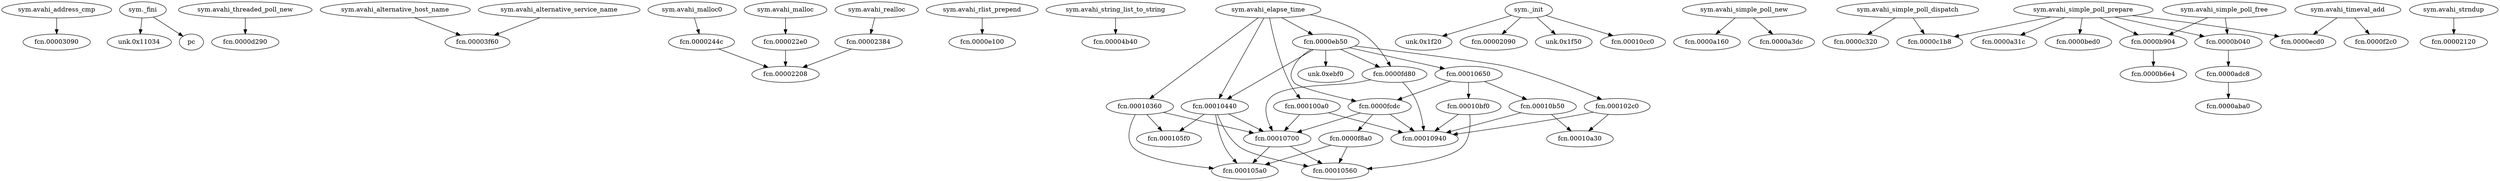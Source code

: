 digraph code {
  "0x00003164" [label="sym.avahi_address_cmp"];
  "0x00003164" -> "0x00003090";
  "0x00003090" [label="fcn.00003090"];
  "0x00011010" [label="sym._fini"];
  "0x00011010" -> "0x00011034";
  "0x00011034" [label="unk.0x11034"];
  "0x00011010" -> "0x00001f90";
  "0x00001f90" [label="pc"];
  "0x0000d550" [label="sym.avahi_threaded_poll_new"];
  "0x0000d550" -> "0x0000d290";
  "0x0000d290" [label="fcn.0000d290"];
  "0x00004084" [label="sym.avahi_alternative_host_name"];
  "0x00004084" -> "0x00003f60";
  "0x00003f60" [label="fcn.00003f60"];
  "0x00002624" [label="sym.avahi_malloc0"];
  "0x00002624" -> "0x0000244c";
  "0x0000244c" [label="fcn.0000244c"];
  "0x00004538" [label="sym.avahi_alternative_service_name"];
  "0x00004538" -> "0x00003f60";
  "0x00003f60" [label="fcn.00003f60"];
  "0x0000e1e8" [label="sym.avahi_rlist_prepend"];
  "0x0000e1e8" -> "0x0000e100";
  "0x0000e100" [label="fcn.0000e100"];
  "0x00005210" [label="sym.avahi_string_list_to_string"];
  "0x00005210" -> "0x00004b40";
  "0x00004b40" [label="fcn.00004b40"];
  "0x00009db8" [label="sym.avahi_elapse_time"];
  "0x00009db8" -> "0x00010440";
  "0x00010440" [label="fcn.00010440"];
  "0x00009db8" -> "0x0000fd80";
  "0x0000fd80" [label="fcn.0000fd80"];
  "0x00009db8" -> "0x00010360";
  "0x00010360" [label="fcn.00010360"];
  "0x00009db8" -> "0x000100a0";
  "0x000100a0" [label="fcn.000100a0"];
  "0x00009db8" -> "0x0000eb50";
  "0x0000eb50" [label="fcn.0000eb50"];
  "0x00001efc" [label="sym._init"];
  "0x00001efc" -> "0x00001f20";
  "0x00001f20" [label="unk.0x1f20"];
  "0x00001efc" -> "0x00002090";
  "0x00002090" [label="fcn.00002090"];
  "0x00001efc" -> "0x00001f50";
  "0x00001f50" [label="unk.0x1f50"];
  "0x00001efc" -> "0x00010cc0";
  "0x00010cc0" [label="fcn.00010cc0"];
  "0x0000ba30" [label="sym.avahi_simple_poll_new"];
  "0x0000ba30" -> "0x0000a160";
  "0x0000a160" [label="fcn.0000a160"];
  "0x0000ba30" -> "0x0000a3dc";
  "0x0000a3dc" [label="fcn.0000a3dc"];
  "0x0000ca44" [label="sym.avahi_simple_poll_dispatch"];
  "0x0000ca44" -> "0x0000c1b8";
  "0x0000c1b8" [label="fcn.0000c1b8"];
  "0x0000ca44" -> "0x0000c320";
  "0x0000c320" [label="fcn.0000c320"];
  "0x00002b38" [label="sym.avahi_strndup"];
  "0x00002b38" -> "0x00002120";
  "0x00002120" [label="fcn.00002120"];
  "0x0000bcdc" [label="sym.avahi_simple_poll_free"];
  "0x0000bcdc" -> "0x0000b904";
  "0x0000b904" [label="fcn.0000b904"];
  "0x0000bcdc" -> "0x0000b040";
  "0x0000b040" [label="fcn.0000b040"];
  "0x00009ac8" [label="sym.avahi_timeval_add"];
  "0x00009ac8" -> "0x0000f2c0";
  "0x0000f2c0" [label="fcn.0000f2c0"];
  "0x00009ac8" -> "0x0000ecd0";
  "0x0000ecd0" [label="fcn.0000ecd0"];
  "0x0000c48c" [label="sym.avahi_simple_poll_prepare"];
  "0x0000c48c" -> "0x0000a31c";
  "0x0000a31c" [label="fcn.0000a31c"];
  "0x0000c48c" -> "0x0000b040";
  "0x0000b040" [label="fcn.0000b040"];
  "0x0000c48c" -> "0x0000b904";
  "0x0000b904" [label="fcn.0000b904"];
  "0x0000c48c" -> "0x0000bed0";
  "0x0000bed0" [label="fcn.0000bed0"];
  "0x0000c48c" -> "0x0000c1b8";
  "0x0000c1b8" [label="fcn.0000c1b8"];
  "0x0000c48c" -> "0x0000ecd0";
  "0x0000ecd0" [label="fcn.0000ecd0"];
  "0x00002508" [label="sym.avahi_malloc"];
  "0x00002508" -> "0x000022e0";
  "0x000022e0" [label="fcn.000022e0"];
  "0x000028fc" [label="sym.avahi_realloc"];
  "0x000028fc" -> "0x00002384";
  "0x00002384" [label="fcn.00002384"];
  "0x000022e0" [label="fcn.000022e0"];
  "0x000022e0" -> "0x00002208";
  "0x00002208" [label="fcn.00002208"];
  "0x0000244c" [label="fcn.0000244c"];
  "0x0000244c" -> "0x00002208";
  "0x00002208" [label="fcn.00002208"];
  "0x00002384" [label="fcn.00002384"];
  "0x00002384" -> "0x00002208";
  "0x00002208" [label="fcn.00002208"];
  "0x00010440" [label="fcn.00010440"];
  "0x00010440" -> "0x000105f0";
  "0x000105f0" [label="fcn.000105f0"];
  "0x00010440" -> "0x000105a0";
  "0x000105a0" [label="fcn.000105a0"];
  "0x00010440" -> "0x00010560";
  "0x00010560" [label="fcn.00010560"];
  "0x00010440" -> "0x00010700";
  "0x00010700" [label="fcn.00010700"];
  "0x0000fd80" [label="fcn.0000fd80"];
  "0x0000fd80" -> "0x00010940";
  "0x00010940" [label="fcn.00010940"];
  "0x0000fd80" -> "0x00010700";
  "0x00010700" [label="fcn.00010700"];
  "0x00010360" [label="fcn.00010360"];
  "0x00010360" -> "0x000105f0";
  "0x000105f0" [label="fcn.000105f0"];
  "0x00010360" -> "0x000105a0";
  "0x000105a0" [label="fcn.000105a0"];
  "0x00010360" -> "0x00010700";
  "0x00010700" [label="fcn.00010700"];
  "0x000100a0" [label="fcn.000100a0"];
  "0x000100a0" -> "0x00010940";
  "0x00010940" [label="fcn.00010940"];
  "0x000100a0" -> "0x00010700";
  "0x00010700" [label="fcn.00010700"];
  "0x0000eb50" [label="fcn.0000eb50"];
  "0x0000eb50" -> "0x000102c0";
  "0x000102c0" [label="fcn.000102c0"];
  "0x0000eb50" -> "0x0000ebf0";
  "0x0000ebf0" [label="unk.0xebf0"];
  "0x0000eb50" -> "0x0000fd80";
  "0x0000fd80" [label="fcn.0000fd80"];
  "0x0000eb50" -> "0x00010650";
  "0x00010650" [label="fcn.00010650"];
  "0x0000eb50" -> "0x00010440";
  "0x00010440" [label="fcn.00010440"];
  "0x0000eb50" -> "0x0000fcdc";
  "0x0000fcdc" [label="fcn.0000fcdc"];
  "0x000102c0" [label="fcn.000102c0"];
  "0x000102c0" -> "0x00010940";
  "0x00010940" [label="fcn.00010940"];
  "0x000102c0" -> "0x00010a30";
  "0x00010a30" [label="fcn.00010a30"];
  "0x00010650" [label="fcn.00010650"];
  "0x00010650" -> "0x00010b50";
  "0x00010b50" [label="fcn.00010b50"];
  "0x00010650" -> "0x0000fcdc";
  "0x0000fcdc" [label="fcn.0000fcdc"];
  "0x00010650" -> "0x00010bf0";
  "0x00010bf0" [label="fcn.00010bf0"];
  "0x0000fcdc" [label="fcn.0000fcdc"];
  "0x0000fcdc" -> "0x00010940";
  "0x00010940" [label="fcn.00010940"];
  "0x0000fcdc" -> "0x0000f8a0";
  "0x0000f8a0" [label="fcn.0000f8a0"];
  "0x0000fcdc" -> "0x00010700";
  "0x00010700" [label="fcn.00010700"];
  "0x0000f8a0" [label="fcn.0000f8a0"];
  "0x0000f8a0" -> "0x00010560";
  "0x00010560" [label="fcn.00010560"];
  "0x0000f8a0" -> "0x000105a0";
  "0x000105a0" [label="fcn.000105a0"];
  "0x00010700" [label="fcn.00010700"];
  "0x00010700" -> "0x00010560";
  "0x00010560" [label="fcn.00010560"];
  "0x00010700" -> "0x000105a0";
  "0x000105a0" [label="fcn.000105a0"];
  "0x0000adc8" [label="fcn.0000adc8"];
  "0x0000adc8" -> "0x0000aba0";
  "0x0000aba0" [label="fcn.0000aba0"];
  "0x0000b904" [label="fcn.0000b904"];
  "0x0000b904" -> "0x0000b6e4";
  "0x0000b6e4" [label="fcn.0000b6e4"];
  "0x0000b040" [label="fcn.0000b040"];
  "0x0000b040" -> "0x0000adc8";
  "0x0000adc8" [label="fcn.0000adc8"];
  "0x00010b50" [label="fcn.00010b50"];
  "0x00010b50" -> "0x00010940";
  "0x00010940" [label="fcn.00010940"];
  "0x00010b50" -> "0x00010a30";
  "0x00010a30" [label="fcn.00010a30"];
  "0x00010bf0" [label="fcn.00010bf0"];
  "0x00010bf0" -> "0x00010940";
  "0x00010940" [label="fcn.00010940"];
  "0x00010bf0" -> "0x00010560";
  "0x00010560" [label="fcn.00010560"];
}